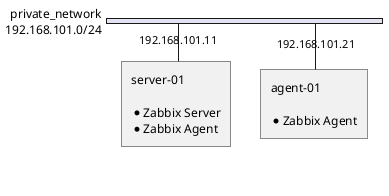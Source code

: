 @startuml zabbix4
nwdiag {
    network private_network {
        address = "192.168.101.0/24";
        server_01 [ address = "192.168.101.11", description = "server-01\n\n* Zabbix Server\n* Zabbix Agent" ];
        agent_01 [ address = "192.168.101.21", description = "agent-01\n\n* Zabbix Agent" ];  
    }
}
@enduml